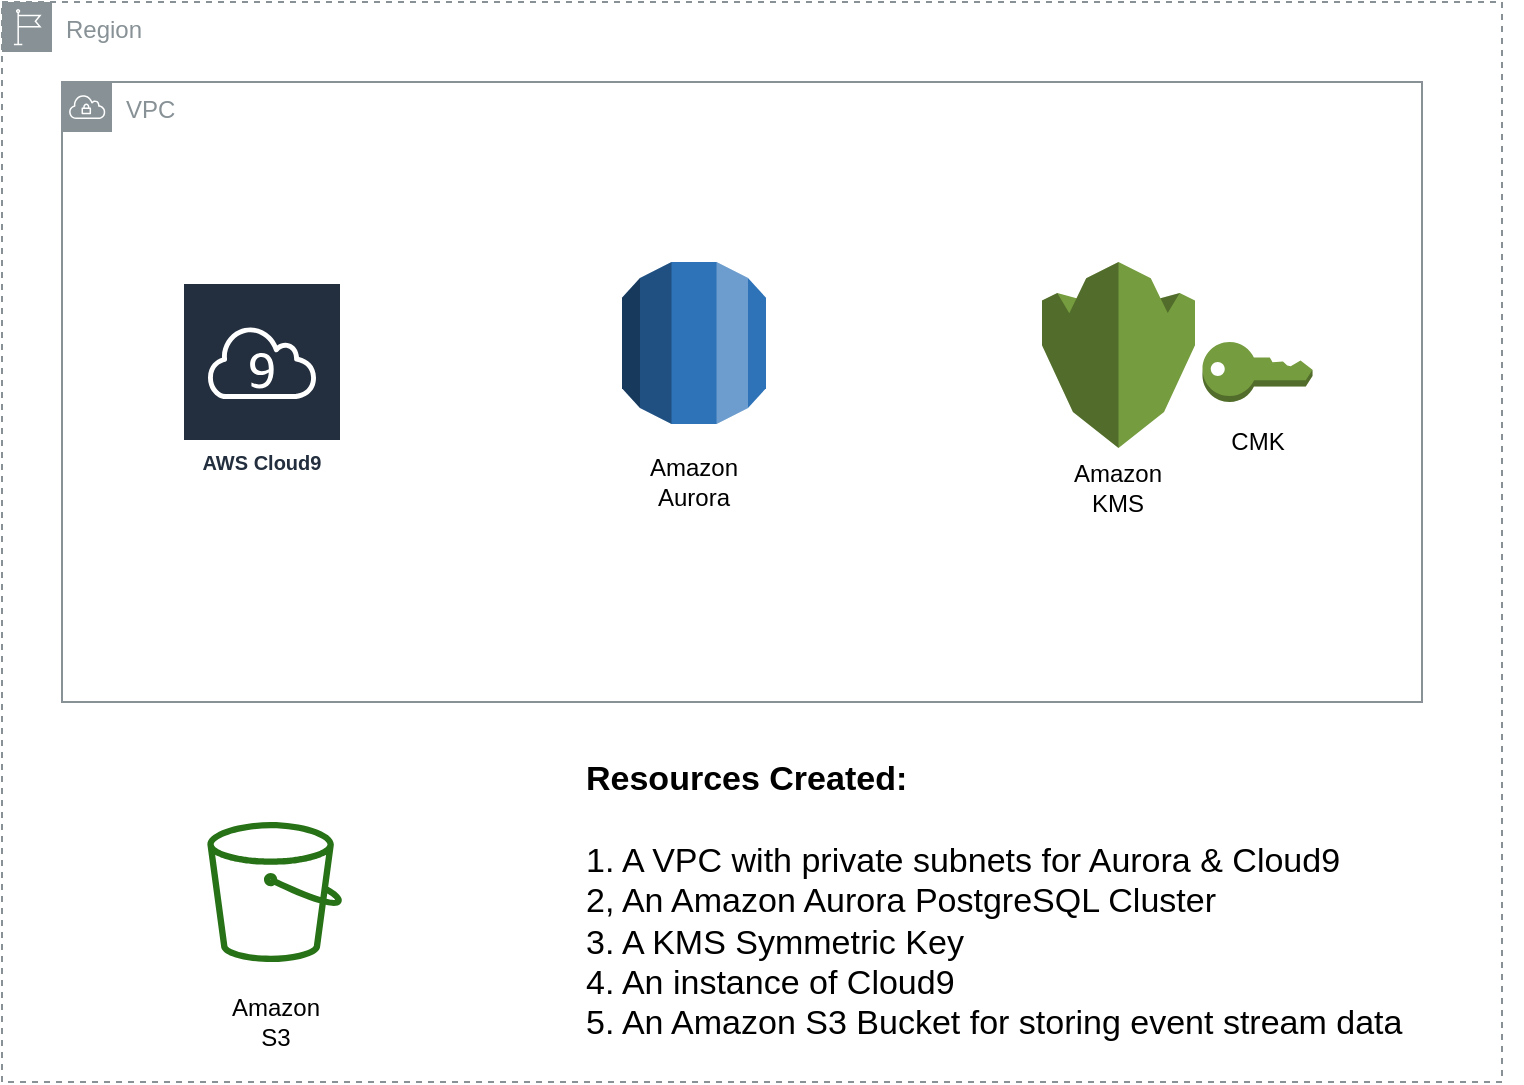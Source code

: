 <mxfile version="14.5.10" type="device" pages="5"><diagram id="cyEzzQMvqr08C4f63DjD" name="main-cloudfront"><mxGraphModel dx="2066" dy="826" grid="1" gridSize="10" guides="1" tooltips="1" connect="1" arrows="1" fold="1" page="1" pageScale="1" pageWidth="850" pageHeight="1100" math="0" shadow="0"><root><mxCell id="0"/><mxCell id="1" parent="0"/><mxCell id="pB8UB9YGluaWpawypRFc-11" value="VPC" style="outlineConnect=0;gradientColor=none;html=1;whiteSpace=wrap;fontSize=12;fontStyle=0;shape=mxgraph.aws4.group;grIcon=mxgraph.aws4.group_vpc;strokeColor=#879196;fillColor=none;verticalAlign=top;align=left;spacingLeft=30;fontColor=#879196;dashed=0;" parent="1" vertex="1"><mxGeometry x="60" y="140" width="680" height="310" as="geometry"/></mxCell><mxCell id="pB8UB9YGluaWpawypRFc-12" value="AWS Cloud9" style="outlineConnect=0;fontColor=#232F3E;gradientColor=none;strokeColor=#ffffff;fillColor=#232F3E;dashed=0;verticalLabelPosition=middle;verticalAlign=bottom;align=center;html=1;whiteSpace=wrap;fontSize=10;fontStyle=1;spacing=3;shape=mxgraph.aws4.productIcon;prIcon=mxgraph.aws4.cloud9;" parent="1" vertex="1"><mxGeometry x="120" y="240" width="80" height="100" as="geometry"/></mxCell><mxCell id="pB8UB9YGluaWpawypRFc-13" value="" style="group" parent="1" vertex="1" connectable="0"><mxGeometry x="340" y="230" width="72" height="130" as="geometry"/></mxCell><mxCell id="pB8UB9YGluaWpawypRFc-1" value="" style="outlineConnect=0;dashed=0;verticalLabelPosition=bottom;verticalAlign=top;align=center;html=1;shape=mxgraph.aws3.rds;fillColor=#2E73B8;gradientColor=none;" parent="pB8UB9YGluaWpawypRFc-13" vertex="1"><mxGeometry width="72" height="81" as="geometry"/></mxCell><mxCell id="pB8UB9YGluaWpawypRFc-2" value="Amazon Aurora" style="text;html=1;strokeColor=none;fillColor=none;align=center;verticalAlign=middle;whiteSpace=wrap;rounded=0;" parent="pB8UB9YGluaWpawypRFc-13" vertex="1"><mxGeometry x="1" y="90" width="70" height="40" as="geometry"/></mxCell><mxCell id="pB8UB9YGluaWpawypRFc-16" value="" style="group" parent="1" vertex="1" connectable="0"><mxGeometry x="132.69" y="510" width="67.31" height="120" as="geometry"/></mxCell><mxCell id="pB8UB9YGluaWpawypRFc-14" value="" style="outlineConnect=0;fontColor=#232F3E;gradientColor=none;fillColor=#277116;strokeColor=none;dashed=0;verticalLabelPosition=bottom;verticalAlign=top;align=center;html=1;fontSize=12;fontStyle=0;aspect=fixed;pointerEvents=1;shape=mxgraph.aws4.bucket;" parent="pB8UB9YGluaWpawypRFc-16" vertex="1"><mxGeometry width="67.31" height="70" as="geometry"/></mxCell><mxCell id="pB8UB9YGluaWpawypRFc-15" value="Amazon S3" style="text;html=1;strokeColor=none;fillColor=none;align=center;verticalAlign=middle;whiteSpace=wrap;rounded=0;" parent="pB8UB9YGluaWpawypRFc-16" vertex="1"><mxGeometry x="5" y="80" width="57.84" height="40" as="geometry"/></mxCell><mxCell id="pB8UB9YGluaWpawypRFc-17" value="" style="group" parent="1" vertex="1" connectable="0"><mxGeometry x="550" y="230" width="210" height="133" as="geometry"/></mxCell><mxCell id="pB8UB9YGluaWpawypRFc-8" value="" style="group" parent="pB8UB9YGluaWpawypRFc-17" vertex="1" connectable="0"><mxGeometry width="76.5" height="133" as="geometry"/></mxCell><mxCell id="pB8UB9YGluaWpawypRFc-3" value="" style="outlineConnect=0;dashed=0;verticalLabelPosition=bottom;verticalAlign=top;align=center;html=1;shape=mxgraph.aws3.kms;fillColor=#759C3E;gradientColor=none;" parent="pB8UB9YGluaWpawypRFc-8" vertex="1"><mxGeometry width="76.5" height="93" as="geometry"/></mxCell><mxCell id="pB8UB9YGluaWpawypRFc-6" value="Amazon KMS" style="text;html=1;strokeColor=none;fillColor=none;align=center;verticalAlign=middle;whiteSpace=wrap;rounded=0;" parent="pB8UB9YGluaWpawypRFc-8" vertex="1"><mxGeometry x="3" y="93" width="70" height="40" as="geometry"/></mxCell><mxCell id="pB8UB9YGluaWpawypRFc-10" value="" style="group" parent="pB8UB9YGluaWpawypRFc-17" vertex="1" connectable="0"><mxGeometry x="140" y="40" width="70" height="70" as="geometry"/></mxCell><mxCell id="pB8UB9YGluaWpawypRFc-4" value="" style="outlineConnect=0;dashed=0;verticalLabelPosition=bottom;verticalAlign=top;align=center;html=1;shape=mxgraph.aws3.add_on;fillColor=#759C3E;gradientColor=none;" parent="pB8UB9YGluaWpawypRFc-10" vertex="1"><mxGeometry x="-59.75" width="55" height="30" as="geometry"/></mxCell><mxCell id="pB8UB9YGluaWpawypRFc-5" value="CMK" style="text;html=1;strokeColor=none;fillColor=none;align=center;verticalAlign=middle;whiteSpace=wrap;rounded=0;" parent="pB8UB9YGluaWpawypRFc-17" vertex="1"><mxGeometry x="72.75" y="70" width="70" height="40" as="geometry"/></mxCell><mxCell id="CYad56-b0cJoOaaVMzQt-1" value="Region" style="outlineConnect=0;gradientColor=none;html=1;whiteSpace=wrap;fontSize=12;fontStyle=0;shape=mxgraph.aws4.group;grIcon=mxgraph.aws4.group_region;strokeColor=#879196;fillColor=none;verticalAlign=top;align=left;spacingLeft=30;fontColor=#879196;dashed=1;" parent="1" vertex="1"><mxGeometry x="30" y="100" width="750" height="540" as="geometry"/></mxCell><mxCell id="XjeH_BSiLL9Mwt-d1BVH-1" value="&lt;b&gt;Resources Created:&lt;/b&gt;&lt;br style=&quot;font-size: 17px&quot;&gt;&lt;br style=&quot;font-size: 17px&quot;&gt;1. A VPC with private subnets for Aurora &amp;amp; Cloud9&lt;br&gt;2, An Amazon Aurora PostgreSQL Cluster&lt;br style=&quot;font-size: 17px&quot;&gt;3. A KMS Symmetric Key&lt;br style=&quot;font-size: 17px&quot;&gt;4. An instance of Cloud9&lt;br style=&quot;font-size: 17px&quot;&gt;5. An Amazon S3 Bucket for storing event stream data" style="text;html=1;strokeColor=none;fillColor=none;align=left;verticalAlign=middle;whiteSpace=wrap;rounded=0;fontSize=17;" vertex="1" parent="1"><mxGeometry x="320" y="540" width="470" height="20" as="geometry"/></mxCell></root></mxGraphModel></diagram><diagram id="EbHu4vDT_RCIKukDeISq" name="Kinesis"><mxGraphModel dx="2066" dy="826" grid="1" gridSize="10" guides="1" tooltips="1" connect="1" arrows="1" fold="1" page="1" pageScale="1" pageWidth="850" pageHeight="1100" math="0" shadow="0"><root><mxCell id="qPky44YUUh4QWyQ5mrO4-0"/><mxCell id="qPky44YUUh4QWyQ5mrO4-1" parent="qPky44YUUh4QWyQ5mrO4-0"/><mxCell id="mgFT4RjAAkbl52JvifTs-15" value="Region" style="outlineConnect=0;gradientColor=none;html=1;whiteSpace=wrap;fontSize=12;fontStyle=0;shape=mxgraph.aws4.group;grIcon=mxgraph.aws4.group_region;strokeColor=#879196;fillColor=none;verticalAlign=top;align=left;spacingLeft=30;fontColor=#879196;dashed=1;" vertex="1" parent="qPky44YUUh4QWyQ5mrO4-1"><mxGeometry x="30" y="90" width="750" height="580" as="geometry"/></mxCell><mxCell id="mgFT4RjAAkbl52JvifTs-0" value="VPC" style="outlineConnect=0;gradientColor=none;html=1;whiteSpace=wrap;fontSize=12;fontStyle=0;shape=mxgraph.aws4.group;grIcon=mxgraph.aws4.group_vpc;strokeColor=#879196;fillColor=none;verticalAlign=top;align=left;spacingLeft=30;fontColor=#879196;dashed=0;" vertex="1" parent="qPky44YUUh4QWyQ5mrO4-1"><mxGeometry x="60" y="140" width="680" height="390" as="geometry"/></mxCell><mxCell id="mgFT4RjAAkbl52JvifTs-1" value="AWS Cloud9" style="outlineConnect=0;fontColor=#232F3E;gradientColor=none;strokeColor=#ffffff;fillColor=#232F3E;dashed=0;verticalLabelPosition=middle;verticalAlign=bottom;align=center;html=1;whiteSpace=wrap;fontSize=10;fontStyle=1;spacing=3;shape=mxgraph.aws4.productIcon;prIcon=mxgraph.aws4.cloud9;" vertex="1" parent="qPky44YUUh4QWyQ5mrO4-1"><mxGeometry x="120" y="180" width="80" height="100" as="geometry"/></mxCell><mxCell id="mgFT4RjAAkbl52JvifTs-2" value="" style="group" vertex="1" connectable="0" parent="qPky44YUUh4QWyQ5mrO4-1"><mxGeometry x="340" y="190" width="72" height="130" as="geometry"/></mxCell><mxCell id="mgFT4RjAAkbl52JvifTs-3" value="" style="outlineConnect=0;dashed=0;verticalLabelPosition=bottom;verticalAlign=top;align=center;html=1;shape=mxgraph.aws3.rds;fillColor=#2E73B8;gradientColor=none;" vertex="1" parent="mgFT4RjAAkbl52JvifTs-2"><mxGeometry width="72" height="81" as="geometry"/></mxCell><mxCell id="mgFT4RjAAkbl52JvifTs-4" value="Amazon Aurora" style="text;html=1;strokeColor=none;fillColor=none;align=center;verticalAlign=middle;whiteSpace=wrap;rounded=0;" vertex="1" parent="mgFT4RjAAkbl52JvifTs-2"><mxGeometry x="1" y="90" width="70" height="40" as="geometry"/></mxCell><mxCell id="mgFT4RjAAkbl52JvifTs-8" value="" style="group" vertex="1" connectable="0" parent="qPky44YUUh4QWyQ5mrO4-1"><mxGeometry x="550" y="190" width="210" height="133" as="geometry"/></mxCell><mxCell id="mgFT4RjAAkbl52JvifTs-9" value="" style="group" vertex="1" connectable="0" parent="mgFT4RjAAkbl52JvifTs-8"><mxGeometry width="76.5" height="133" as="geometry"/></mxCell><mxCell id="mgFT4RjAAkbl52JvifTs-10" value="" style="outlineConnect=0;dashed=0;verticalLabelPosition=bottom;verticalAlign=top;align=center;html=1;shape=mxgraph.aws3.kms;fillColor=#759C3E;gradientColor=none;" vertex="1" parent="mgFT4RjAAkbl52JvifTs-9"><mxGeometry width="76.5" height="93" as="geometry"/></mxCell><mxCell id="mgFT4RjAAkbl52JvifTs-11" value="Amazon KMS" style="text;html=1;strokeColor=none;fillColor=none;align=center;verticalAlign=middle;whiteSpace=wrap;rounded=0;" vertex="1" parent="mgFT4RjAAkbl52JvifTs-9"><mxGeometry x="3" y="93" width="70" height="40" as="geometry"/></mxCell><mxCell id="mgFT4RjAAkbl52JvifTs-12" value="" style="group" vertex="1" connectable="0" parent="mgFT4RjAAkbl52JvifTs-8"><mxGeometry x="140" y="40" width="70" height="70" as="geometry"/></mxCell><mxCell id="mgFT4RjAAkbl52JvifTs-13" value="" style="outlineConnect=0;dashed=0;verticalLabelPosition=bottom;verticalAlign=top;align=center;html=1;shape=mxgraph.aws3.add_on;fillColor=#759C3E;gradientColor=none;" vertex="1" parent="mgFT4RjAAkbl52JvifTs-12"><mxGeometry x="-59.75" width="55" height="30" as="geometry"/></mxCell><mxCell id="mgFT4RjAAkbl52JvifTs-14" value="CMK" style="text;html=1;strokeColor=none;fillColor=none;align=center;verticalAlign=middle;whiteSpace=wrap;rounded=0;" vertex="1" parent="mgFT4RjAAkbl52JvifTs-8"><mxGeometry x="72.75" y="70" width="70" height="40" as="geometry"/></mxCell><mxCell id="mgFT4RjAAkbl52JvifTs-16" value="&lt;b&gt;Database Activity Streams enabled:&lt;/b&gt;&lt;br style=&quot;font-size: 17px&quot;&gt;&lt;br style=&quot;font-size: 17px&quot;&gt;1. Database Activity Stream enabled on Aurora RDS&lt;br&gt;2. Aurora creates a Kinesis Stream&lt;br&gt;3. No consumer for the events" style="text;html=1;strokeColor=none;fillColor=none;align=left;verticalAlign=middle;whiteSpace=wrap;rounded=0;fontSize=17;" vertex="1" parent="qPky44YUUh4QWyQ5mrO4-1"><mxGeometry x="310" y="590" width="470" height="20" as="geometry"/></mxCell><mxCell id="mgFT4RjAAkbl52JvifTs-17" value="" style="group" vertex="1" connectable="0" parent="qPky44YUUh4QWyQ5mrO4-1"><mxGeometry x="120" y="560" width="67.31" height="110" as="geometry"/></mxCell><mxCell id="mgFT4RjAAkbl52JvifTs-6" value="" style="outlineConnect=0;fontColor=#232F3E;gradientColor=none;fillColor=#277116;strokeColor=none;dashed=0;verticalLabelPosition=bottom;verticalAlign=top;align=center;html=1;fontSize=12;fontStyle=0;aspect=fixed;pointerEvents=1;shape=mxgraph.aws4.bucket;" vertex="1" parent="mgFT4RjAAkbl52JvifTs-17"><mxGeometry width="67.31" height="70" as="geometry"/></mxCell><mxCell id="mgFT4RjAAkbl52JvifTs-7" value="Amazon S3" style="text;html=1;strokeColor=none;fillColor=none;align=center;verticalAlign=middle;whiteSpace=wrap;rounded=0;" vertex="1" parent="mgFT4RjAAkbl52JvifTs-17"><mxGeometry x="4.74" y="70" width="57.84" height="40" as="geometry"/></mxCell><mxCell id="mgFT4RjAAkbl52JvifTs-18" value="" style="outlineConnect=0;dashed=0;verticalLabelPosition=bottom;verticalAlign=top;align=center;html=1;shape=mxgraph.aws3.kinesis;fillColor=#F58534;gradientColor=none;fontSize=17;" vertex="1" parent="qPky44YUUh4QWyQ5mrO4-1"><mxGeometry x="350" y="390" width="67.5" height="81" as="geometry"/></mxCell><mxCell id="mgFT4RjAAkbl52JvifTs-19" value="" style="endArrow=classic;html=1;fontSize=17;exitX=0.6;exitY=0.975;exitDx=0;exitDy=0;exitPerimeter=0;entryX=0.5;entryY=0;entryDx=0;entryDy=0;entryPerimeter=0;" edge="1" parent="qPky44YUUh4QWyQ5mrO4-1"><mxGeometry width="50" height="50" relative="1" as="geometry"><mxPoint x="380" y="319" as="sourcePoint"/><mxPoint x="380.75" y="390" as="targetPoint"/></mxGeometry></mxCell><mxCell id="mgFT4RjAAkbl52JvifTs-20" value="" style="endArrow=classic;html=1;fontSize=17;dashed=1;exitX=0.25;exitY=1;exitDx=0;exitDy=0;" edge="1" parent="qPky44YUUh4QWyQ5mrO4-1" source="mgFT4RjAAkbl52JvifTs-14"><mxGeometry width="50" height="50" relative="1" as="geometry"><mxPoint x="550" y="316" as="sourcePoint"/><mxPoint x="427" y="403" as="targetPoint"/><Array as="points"><mxPoint x="640" y="403"/></Array></mxGeometry></mxCell><mxCell id="mgFT4RjAAkbl52JvifTs-23" value="Amazon Kinesis" style="text;html=1;strokeColor=none;fillColor=none;align=center;verticalAlign=middle;whiteSpace=wrap;rounded=0;fontSize=14;" vertex="1" parent="qPky44YUUh4QWyQ5mrO4-1"><mxGeometry x="360" y="485" width="40" height="20" as="geometry"/></mxCell><mxCell id="ttqRMKUUNijFXOiYqW0q-1" value="" style="endArrow=classic;html=1;fontSize=14;" edge="1" parent="qPky44YUUh4QWyQ5mrO4-1" source="mgFT4RjAAkbl52JvifTs-1" target="mgFT4RjAAkbl52JvifTs-3"><mxGeometry width="50" height="50" relative="1" as="geometry"><mxPoint x="390" y="450" as="sourcePoint"/><mxPoint x="440" y="400" as="targetPoint"/></mxGeometry></mxCell></root></mxGraphModel></diagram><diagram id="bUPp_fINxXu8CZHf2F7V" name="Firehose"><mxGraphModel dx="2066" dy="826" grid="1" gridSize="10" guides="1" tooltips="1" connect="1" arrows="1" fold="1" page="1" pageScale="1" pageWidth="850" pageHeight="1100" math="0" shadow="0"><root><mxCell id="zfM5FJuPUZjq20hPEOHa-0"/><mxCell id="zfM5FJuPUZjq20hPEOHa-1" parent="zfM5FJuPUZjq20hPEOHa-0"/><mxCell id="zfM5FJuPUZjq20hPEOHa-2" value="Region" style="outlineConnect=0;gradientColor=none;html=1;whiteSpace=wrap;fontSize=12;fontStyle=0;shape=mxgraph.aws4.group;grIcon=mxgraph.aws4.group_region;strokeColor=#879196;fillColor=none;verticalAlign=top;align=left;spacingLeft=30;fontColor=#879196;dashed=1;" vertex="1" parent="zfM5FJuPUZjq20hPEOHa-1"><mxGeometry x="30" y="90" width="750" height="710" as="geometry"/></mxCell><mxCell id="zfM5FJuPUZjq20hPEOHa-3" value="VPC" style="outlineConnect=0;gradientColor=none;html=1;whiteSpace=wrap;fontSize=12;fontStyle=0;shape=mxgraph.aws4.group;grIcon=mxgraph.aws4.group_vpc;strokeColor=#879196;fillColor=none;verticalAlign=top;align=left;spacingLeft=30;fontColor=#879196;dashed=0;" vertex="1" parent="zfM5FJuPUZjq20hPEOHa-1"><mxGeometry x="60" y="140" width="680" height="520" as="geometry"/></mxCell><mxCell id="zfM5FJuPUZjq20hPEOHa-4" value="AWS Cloud9" style="outlineConnect=0;fontColor=#232F3E;gradientColor=none;strokeColor=#ffffff;fillColor=#232F3E;dashed=0;verticalLabelPosition=middle;verticalAlign=bottom;align=center;html=1;whiteSpace=wrap;fontSize=10;fontStyle=1;spacing=3;shape=mxgraph.aws4.productIcon;prIcon=mxgraph.aws4.cloud9;" vertex="1" parent="zfM5FJuPUZjq20hPEOHa-1"><mxGeometry x="120" y="190" width="80" height="100" as="geometry"/></mxCell><mxCell id="zfM5FJuPUZjq20hPEOHa-5" value="" style="group" vertex="1" connectable="0" parent="zfM5FJuPUZjq20hPEOHa-1"><mxGeometry x="340" y="180" width="72" height="130" as="geometry"/></mxCell><mxCell id="zfM5FJuPUZjq20hPEOHa-6" value="" style="outlineConnect=0;dashed=0;verticalLabelPosition=bottom;verticalAlign=top;align=center;html=1;shape=mxgraph.aws3.rds;fillColor=#2E73B8;gradientColor=none;" vertex="1" parent="zfM5FJuPUZjq20hPEOHa-5"><mxGeometry width="72" height="81" as="geometry"/></mxCell><mxCell id="zfM5FJuPUZjq20hPEOHa-7" value="Amazon Aurora" style="text;html=1;strokeColor=none;fillColor=none;align=center;verticalAlign=middle;whiteSpace=wrap;rounded=0;" vertex="1" parent="zfM5FJuPUZjq20hPEOHa-5"><mxGeometry x="1" y="90" width="70" height="40" as="geometry"/></mxCell><mxCell id="zfM5FJuPUZjq20hPEOHa-8" value="" style="group" vertex="1" connectable="0" parent="zfM5FJuPUZjq20hPEOHa-1"><mxGeometry x="550" y="180" width="210" height="133" as="geometry"/></mxCell><mxCell id="zfM5FJuPUZjq20hPEOHa-9" value="" style="group" vertex="1" connectable="0" parent="zfM5FJuPUZjq20hPEOHa-8"><mxGeometry width="76.5" height="133" as="geometry"/></mxCell><mxCell id="zfM5FJuPUZjq20hPEOHa-10" value="" style="outlineConnect=0;dashed=0;verticalLabelPosition=bottom;verticalAlign=top;align=center;html=1;shape=mxgraph.aws3.kms;fillColor=#759C3E;gradientColor=none;" vertex="1" parent="zfM5FJuPUZjq20hPEOHa-9"><mxGeometry width="76.5" height="93" as="geometry"/></mxCell><mxCell id="zfM5FJuPUZjq20hPEOHa-11" value="Amazon KMS" style="text;html=1;strokeColor=none;fillColor=none;align=center;verticalAlign=middle;whiteSpace=wrap;rounded=0;" vertex="1" parent="zfM5FJuPUZjq20hPEOHa-9"><mxGeometry x="3" y="93" width="70" height="40" as="geometry"/></mxCell><mxCell id="zfM5FJuPUZjq20hPEOHa-12" value="" style="group" vertex="1" connectable="0" parent="zfM5FJuPUZjq20hPEOHa-8"><mxGeometry x="140" y="40" width="70" height="70" as="geometry"/></mxCell><mxCell id="zfM5FJuPUZjq20hPEOHa-13" value="" style="outlineConnect=0;dashed=0;verticalLabelPosition=bottom;verticalAlign=top;align=center;html=1;shape=mxgraph.aws3.add_on;fillColor=#759C3E;gradientColor=none;" vertex="1" parent="zfM5FJuPUZjq20hPEOHa-12"><mxGeometry x="-59.75" width="55" height="30" as="geometry"/></mxCell><mxCell id="zfM5FJuPUZjq20hPEOHa-14" value="CMK" style="text;html=1;strokeColor=none;fillColor=none;align=center;verticalAlign=middle;whiteSpace=wrap;rounded=0;" vertex="1" parent="zfM5FJuPUZjq20hPEOHa-8"><mxGeometry x="72.75" y="70" width="70" height="40" as="geometry"/></mxCell><mxCell id="zfM5FJuPUZjq20hPEOHa-16" value="" style="group" vertex="1" connectable="0" parent="zfM5FJuPUZjq20hPEOHa-1"><mxGeometry x="132.69" y="680" width="67.31" height="110" as="geometry"/></mxCell><mxCell id="zfM5FJuPUZjq20hPEOHa-17" value="" style="outlineConnect=0;fontColor=#232F3E;gradientColor=none;fillColor=#277116;strokeColor=none;dashed=0;verticalLabelPosition=bottom;verticalAlign=top;align=center;html=1;fontSize=12;fontStyle=0;aspect=fixed;pointerEvents=1;shape=mxgraph.aws4.bucket;" vertex="1" parent="zfM5FJuPUZjq20hPEOHa-16"><mxGeometry width="67.31" height="70" as="geometry"/></mxCell><mxCell id="zfM5FJuPUZjq20hPEOHa-18" value="Amazon S3" style="text;html=1;strokeColor=none;fillColor=none;align=center;verticalAlign=middle;whiteSpace=wrap;rounded=0;" vertex="1" parent="zfM5FJuPUZjq20hPEOHa-16"><mxGeometry x="4.74" y="70" width="57.84" height="40" as="geometry"/></mxCell><mxCell id="zfM5FJuPUZjq20hPEOHa-20" value="" style="endArrow=classic;html=1;fontSize=17;exitX=0.6;exitY=0.975;exitDx=0;exitDy=0;exitPerimeter=0;entryX=0.5;entryY=0;entryDx=0;entryDy=0;entryPerimeter=0;" edge="1" parent="zfM5FJuPUZjq20hPEOHa-1" target="zfM5FJuPUZjq20hPEOHa-19"><mxGeometry width="50" height="50" relative="1" as="geometry"><mxPoint x="380" y="309" as="sourcePoint"/><mxPoint x="384" y="360" as="targetPoint"/></mxGeometry></mxCell><mxCell id="zfM5FJuPUZjq20hPEOHa-21" value="" style="endArrow=classic;html=1;fontSize=17;dashed=1;exitX=0.25;exitY=1;exitDx=0;exitDy=0;" edge="1" parent="zfM5FJuPUZjq20hPEOHa-1" source="zfM5FJuPUZjq20hPEOHa-14"><mxGeometry width="50" height="50" relative="1" as="geometry"><mxPoint x="550" y="306" as="sourcePoint"/><mxPoint x="427" y="393" as="targetPoint"/><Array as="points"><mxPoint x="640" y="393"/></Array></mxGeometry></mxCell><mxCell id="zfM5FJuPUZjq20hPEOHa-23" value="" style="endArrow=classic;html=1;fontSize=14;exitX=0.5;exitY=1;exitDx=0;exitDy=0;" edge="1" parent="zfM5FJuPUZjq20hPEOHa-1" source="hoNJaCIwOeBwC5lWg3aa-2"><mxGeometry width="50" height="50" relative="1" as="geometry"><mxPoint x="394" y="650" as="sourcePoint"/><mxPoint x="204" y="728" as="targetPoint"/><Array as="points"><mxPoint x="383" y="728"/></Array></mxGeometry></mxCell><mxCell id="hoNJaCIwOeBwC5lWg3aa-1" value="" style="outlineConnect=0;dashed=0;verticalLabelPosition=bottom;verticalAlign=top;align=center;html=1;shape=mxgraph.aws3.kinesis_firehose;fillColor=#F58534;gradientColor=none;fontSize=14;" vertex="1" parent="zfM5FJuPUZjq20hPEOHa-1"><mxGeometry x="350.75" y="550" width="60" height="64.5" as="geometry"/></mxCell><mxCell id="hoNJaCIwOeBwC5lWg3aa-2" value="Kinesis Firehose" style="text;html=1;strokeColor=none;fillColor=none;align=center;verticalAlign=middle;whiteSpace=wrap;rounded=0;fontSize=14;" vertex="1" parent="zfM5FJuPUZjq20hPEOHa-1"><mxGeometry x="363" y="621" width="40" height="20" as="geometry"/></mxCell><mxCell id="hoNJaCIwOeBwC5lWg3aa-4" value="" style="group" vertex="1" connectable="0" parent="zfM5FJuPUZjq20hPEOHa-1"><mxGeometry x="346" y="370" width="67.5" height="108" as="geometry"/></mxCell><mxCell id="zfM5FJuPUZjq20hPEOHa-19" value="" style="outlineConnect=0;dashed=0;verticalLabelPosition=bottom;verticalAlign=top;align=center;html=1;shape=mxgraph.aws3.kinesis;fillColor=#F58534;gradientColor=none;fontSize=17;" vertex="1" parent="hoNJaCIwOeBwC5lWg3aa-4"><mxGeometry width="67.5" height="81" as="geometry"/></mxCell><mxCell id="zfM5FJuPUZjq20hPEOHa-22" value="Amazon Kinesis" style="text;html=1;strokeColor=none;fillColor=none;align=center;verticalAlign=middle;whiteSpace=wrap;rounded=0;fontSize=14;" vertex="1" parent="hoNJaCIwOeBwC5lWg3aa-4"><mxGeometry x="11" y="88" width="40" height="20" as="geometry"/></mxCell><mxCell id="hoNJaCIwOeBwC5lWg3aa-6" value="" style="endArrow=classic;html=1;fontSize=17;exitX=0.6;exitY=0.975;exitDx=0;exitDy=0;exitPerimeter=0;entryX=0.5;entryY=0;entryDx=0;entryDy=0;entryPerimeter=0;" edge="1" parent="zfM5FJuPUZjq20hPEOHa-1"><mxGeometry width="50" height="50" relative="1" as="geometry"><mxPoint x="379.5" y="489" as="sourcePoint"/><mxPoint x="379.25" y="550" as="targetPoint"/></mxGeometry></mxCell><mxCell id="W_rDCq9WEHFEaAX3Z4E6-0" value="&lt;b&gt;Resources created:&lt;/b&gt;&lt;br style=&quot;font-size: 17px&quot;&gt;&lt;br&gt;1. Kinesis Firehose consumes events&lt;br&gt;2. Writes encrypted events to S3 bucket" style="text;html=1;strokeColor=none;fillColor=none;align=left;verticalAlign=middle;whiteSpace=wrap;rounded=0;fontSize=17;" vertex="1" parent="zfM5FJuPUZjq20hPEOHa-1"><mxGeometry x="425" y="720" width="315" height="20" as="geometry"/></mxCell></root></mxGraphModel></diagram><diagram id="uyCfZahUileyzqunmgpd" name="Transform"><mxGraphModel dx="2066" dy="826" grid="1" gridSize="10" guides="1" tooltips="1" connect="1" arrows="1" fold="1" page="1" pageScale="1" pageWidth="850" pageHeight="1100" math="0" shadow="0"><root><mxCell id="GcGY_wP75GgJONnR3-iS-0"/><mxCell id="GcGY_wP75GgJONnR3-iS-1" parent="GcGY_wP75GgJONnR3-iS-0"/><mxCell id="ae_SHkJKHWUmPcUWjTxc-0" value="Region" style="outlineConnect=0;gradientColor=none;html=1;whiteSpace=wrap;fontSize=12;fontStyle=0;shape=mxgraph.aws4.group;grIcon=mxgraph.aws4.group_region;strokeColor=#879196;fillColor=none;verticalAlign=top;align=left;spacingLeft=30;fontColor=#879196;dashed=1;" vertex="1" parent="GcGY_wP75GgJONnR3-iS-1"><mxGeometry x="30" y="50" width="750" height="710" as="geometry"/></mxCell><mxCell id="ae_SHkJKHWUmPcUWjTxc-1" value="VPC" style="outlineConnect=0;gradientColor=none;html=1;whiteSpace=wrap;fontSize=12;fontStyle=0;shape=mxgraph.aws4.group;grIcon=mxgraph.aws4.group_vpc;strokeColor=#879196;fillColor=none;verticalAlign=top;align=left;spacingLeft=30;fontColor=#879196;dashed=0;" vertex="1" parent="GcGY_wP75GgJONnR3-iS-1"><mxGeometry x="60" y="100" width="680" height="520" as="geometry"/></mxCell><mxCell id="ae_SHkJKHWUmPcUWjTxc-2" value="AWS Cloud9" style="outlineConnect=0;fontColor=#232F3E;gradientColor=none;strokeColor=#ffffff;fillColor=#232F3E;dashed=0;verticalLabelPosition=middle;verticalAlign=bottom;align=center;html=1;whiteSpace=wrap;fontSize=10;fontStyle=1;spacing=3;shape=mxgraph.aws4.productIcon;prIcon=mxgraph.aws4.cloud9;" vertex="1" parent="GcGY_wP75GgJONnR3-iS-1"><mxGeometry x="120" y="150" width="80" height="100" as="geometry"/></mxCell><mxCell id="ae_SHkJKHWUmPcUWjTxc-3" value="" style="group" vertex="1" connectable="0" parent="GcGY_wP75GgJONnR3-iS-1"><mxGeometry x="340" y="140" width="72" height="130" as="geometry"/></mxCell><mxCell id="ae_SHkJKHWUmPcUWjTxc-4" value="" style="outlineConnect=0;dashed=0;verticalLabelPosition=bottom;verticalAlign=top;align=center;html=1;shape=mxgraph.aws3.rds;fillColor=#2E73B8;gradientColor=none;" vertex="1" parent="ae_SHkJKHWUmPcUWjTxc-3"><mxGeometry width="72" height="81" as="geometry"/></mxCell><mxCell id="ae_SHkJKHWUmPcUWjTxc-5" value="Amazon Aurora" style="text;html=1;strokeColor=none;fillColor=none;align=center;verticalAlign=middle;whiteSpace=wrap;rounded=0;" vertex="1" parent="ae_SHkJKHWUmPcUWjTxc-3"><mxGeometry x="1" y="90" width="70" height="40" as="geometry"/></mxCell><mxCell id="ae_SHkJKHWUmPcUWjTxc-6" value="" style="group" vertex="1" connectable="0" parent="GcGY_wP75GgJONnR3-iS-1"><mxGeometry x="550" y="140" width="210" height="133" as="geometry"/></mxCell><mxCell id="ae_SHkJKHWUmPcUWjTxc-7" value="" style="group" vertex="1" connectable="0" parent="ae_SHkJKHWUmPcUWjTxc-6"><mxGeometry width="76.5" height="133" as="geometry"/></mxCell><mxCell id="ae_SHkJKHWUmPcUWjTxc-8" value="" style="outlineConnect=0;dashed=0;verticalLabelPosition=bottom;verticalAlign=top;align=center;html=1;shape=mxgraph.aws3.kms;fillColor=#759C3E;gradientColor=none;" vertex="1" parent="ae_SHkJKHWUmPcUWjTxc-7"><mxGeometry width="76.5" height="93" as="geometry"/></mxCell><mxCell id="ae_SHkJKHWUmPcUWjTxc-9" value="Amazon KMS" style="text;html=1;strokeColor=none;fillColor=none;align=center;verticalAlign=middle;whiteSpace=wrap;rounded=0;" vertex="1" parent="ae_SHkJKHWUmPcUWjTxc-7"><mxGeometry x="3" y="93" width="70" height="40" as="geometry"/></mxCell><mxCell id="ae_SHkJKHWUmPcUWjTxc-10" value="" style="group" vertex="1" connectable="0" parent="ae_SHkJKHWUmPcUWjTxc-6"><mxGeometry x="140" y="40" width="70" height="70" as="geometry"/></mxCell><mxCell id="ae_SHkJKHWUmPcUWjTxc-11" value="" style="outlineConnect=0;dashed=0;verticalLabelPosition=bottom;verticalAlign=top;align=center;html=1;shape=mxgraph.aws3.add_on;fillColor=#759C3E;gradientColor=none;" vertex="1" parent="ae_SHkJKHWUmPcUWjTxc-10"><mxGeometry x="-59.75" width="55" height="30" as="geometry"/></mxCell><mxCell id="ae_SHkJKHWUmPcUWjTxc-12" value="CMK" style="text;html=1;strokeColor=none;fillColor=none;align=center;verticalAlign=middle;whiteSpace=wrap;rounded=0;" vertex="1" parent="ae_SHkJKHWUmPcUWjTxc-6"><mxGeometry x="72.75" y="70" width="70" height="40" as="geometry"/></mxCell><mxCell id="ae_SHkJKHWUmPcUWjTxc-13" value="" style="group" vertex="1" connectable="0" parent="GcGY_wP75GgJONnR3-iS-1"><mxGeometry x="132.69" y="640" width="67.31" height="110" as="geometry"/></mxCell><mxCell id="ae_SHkJKHWUmPcUWjTxc-14" value="" style="outlineConnect=0;fontColor=#232F3E;gradientColor=none;fillColor=#277116;strokeColor=none;dashed=0;verticalLabelPosition=bottom;verticalAlign=top;align=center;html=1;fontSize=12;fontStyle=0;aspect=fixed;pointerEvents=1;shape=mxgraph.aws4.bucket;" vertex="1" parent="ae_SHkJKHWUmPcUWjTxc-13"><mxGeometry width="67.31" height="70" as="geometry"/></mxCell><mxCell id="ae_SHkJKHWUmPcUWjTxc-15" value="Amazon S3" style="text;html=1;strokeColor=none;fillColor=none;align=center;verticalAlign=middle;whiteSpace=wrap;rounded=0;" vertex="1" parent="ae_SHkJKHWUmPcUWjTxc-13"><mxGeometry x="4.74" y="70" width="57.84" height="40" as="geometry"/></mxCell><mxCell id="ae_SHkJKHWUmPcUWjTxc-16" value="" style="endArrow=classic;html=1;fontSize=17;exitX=0.6;exitY=0.975;exitDx=0;exitDy=0;exitPerimeter=0;entryX=0.5;entryY=0;entryDx=0;entryDy=0;entryPerimeter=0;" edge="1" parent="GcGY_wP75GgJONnR3-iS-1" target="ae_SHkJKHWUmPcUWjTxc-22"><mxGeometry width="50" height="50" relative="1" as="geometry"><mxPoint x="380" y="269" as="sourcePoint"/><mxPoint x="384" y="320" as="targetPoint"/></mxGeometry></mxCell><mxCell id="ae_SHkJKHWUmPcUWjTxc-17" value="" style="endArrow=classic;html=1;fontSize=17;dashed=1;exitX=0.25;exitY=1;exitDx=0;exitDy=0;" edge="1" parent="GcGY_wP75GgJONnR3-iS-1" source="ae_SHkJKHWUmPcUWjTxc-12"><mxGeometry width="50" height="50" relative="1" as="geometry"><mxPoint x="550" y="266" as="sourcePoint"/><mxPoint x="427" y="353" as="targetPoint"/><Array as="points"><mxPoint x="640" y="353"/></Array></mxGeometry></mxCell><mxCell id="ae_SHkJKHWUmPcUWjTxc-18" value="" style="endArrow=classic;html=1;fontSize=14;exitX=0.5;exitY=1;exitDx=0;exitDy=0;" edge="1" parent="GcGY_wP75GgJONnR3-iS-1" source="ae_SHkJKHWUmPcUWjTxc-20"><mxGeometry width="50" height="50" relative="1" as="geometry"><mxPoint x="394" y="610" as="sourcePoint"/><mxPoint x="204" y="688" as="targetPoint"/><Array as="points"><mxPoint x="383" y="688"/></Array></mxGeometry></mxCell><mxCell id="ae_SHkJKHWUmPcUWjTxc-19" value="" style="outlineConnect=0;dashed=0;verticalLabelPosition=bottom;verticalAlign=top;align=center;html=1;shape=mxgraph.aws3.kinesis_firehose;fillColor=#F58534;gradientColor=none;fontSize=14;" vertex="1" parent="GcGY_wP75GgJONnR3-iS-1"><mxGeometry x="350.75" y="510" width="60" height="64.5" as="geometry"/></mxCell><mxCell id="ae_SHkJKHWUmPcUWjTxc-20" value="Kinesis Firehose" style="text;html=1;strokeColor=none;fillColor=none;align=center;verticalAlign=middle;whiteSpace=wrap;rounded=0;fontSize=14;" vertex="1" parent="GcGY_wP75GgJONnR3-iS-1"><mxGeometry x="363" y="581" width="40" height="20" as="geometry"/></mxCell><mxCell id="ae_SHkJKHWUmPcUWjTxc-21" value="" style="group" vertex="1" connectable="0" parent="GcGY_wP75GgJONnR3-iS-1"><mxGeometry x="346" y="330" width="67.5" height="108" as="geometry"/></mxCell><mxCell id="ae_SHkJKHWUmPcUWjTxc-22" value="" style="outlineConnect=0;dashed=0;verticalLabelPosition=bottom;verticalAlign=top;align=center;html=1;shape=mxgraph.aws3.kinesis;fillColor=#F58534;gradientColor=none;fontSize=17;" vertex="1" parent="ae_SHkJKHWUmPcUWjTxc-21"><mxGeometry width="67.5" height="81" as="geometry"/></mxCell><mxCell id="ae_SHkJKHWUmPcUWjTxc-23" value="Amazon Kinesis" style="text;html=1;strokeColor=none;fillColor=none;align=center;verticalAlign=middle;whiteSpace=wrap;rounded=0;fontSize=14;" vertex="1" parent="ae_SHkJKHWUmPcUWjTxc-21"><mxGeometry x="11" y="88" width="40" height="20" as="geometry"/></mxCell><mxCell id="ae_SHkJKHWUmPcUWjTxc-24" value="" style="endArrow=classic;html=1;fontSize=17;exitX=0.6;exitY=0.975;exitDx=0;exitDy=0;exitPerimeter=0;entryX=0.5;entryY=0;entryDx=0;entryDy=0;entryPerimeter=0;" edge="1" parent="GcGY_wP75GgJONnR3-iS-1"><mxGeometry width="50" height="50" relative="1" as="geometry"><mxPoint x="379.5" y="449" as="sourcePoint"/><mxPoint x="379.25" y="510" as="targetPoint"/></mxGeometry></mxCell><mxCell id="ae_SHkJKHWUmPcUWjTxc-25" value="&lt;b&gt;Resources created:&lt;/b&gt;&lt;br style=&quot;font-size: 17px&quot;&gt;&lt;br&gt;1. All events processed by a Lambda&lt;br&gt;2. Lambda uses CMK to decrypt the data&lt;br&gt;3. S3 has event data in clear text" style="text;html=1;strokeColor=none;fillColor=none;align=left;verticalAlign=middle;whiteSpace=wrap;rounded=0;fontSize=17;" vertex="1" parent="GcGY_wP75GgJONnR3-iS-1"><mxGeometry x="425" y="684" width="315" height="20" as="geometry"/></mxCell><mxCell id="ae_SHkJKHWUmPcUWjTxc-26" value="" style="points=[[0,0,0],[0.25,0,0],[0.5,0,0],[0.75,0,0],[1,0,0],[0,1,0],[0.25,1,0],[0.5,1,0],[0.75,1,0],[1,1,0],[0,0.25,0],[0,0.5,0],[0,0.75,0],[1,0.25,0],[1,0.5,0],[1,0.75,0]];outlineConnect=0;fontColor=#232F3E;gradientColor=#F78E04;gradientDirection=north;fillColor=#D05C17;strokeColor=#ffffff;dashed=0;verticalLabelPosition=bottom;verticalAlign=top;align=center;html=1;fontSize=12;fontStyle=0;aspect=fixed;shape=mxgraph.aws4.resourceIcon;resIcon=mxgraph.aws4.lambda;" vertex="1" parent="GcGY_wP75GgJONnR3-iS-1"><mxGeometry x="610" y="507.75" width="66.75" height="66.75" as="geometry"/></mxCell><mxCell id="ae_SHkJKHWUmPcUWjTxc-27" value="" style="endArrow=classic;html=1;fontSize=14;entryX=0.5;entryY=0;entryDx=0;entryDy=0;entryPerimeter=0;dashed=1;" edge="1" parent="GcGY_wP75GgJONnR3-iS-1"><mxGeometry width="50" height="50" relative="1" as="geometry"><mxPoint x="640" y="350" as="sourcePoint"/><mxPoint x="640.375" y="507.75" as="targetPoint"/></mxGeometry></mxCell><mxCell id="ae_SHkJKHWUmPcUWjTxc-28" value="" style="endArrow=classic;html=1;fontSize=14;entryX=0;entryY=0.5;entryDx=0;entryDy=0;entryPerimeter=0;" edge="1" parent="GcGY_wP75GgJONnR3-iS-1" source="ae_SHkJKHWUmPcUWjTxc-19" target="ae_SHkJKHWUmPcUWjTxc-26"><mxGeometry width="50" height="50" relative="1" as="geometry"><mxPoint x="410" y="400" as="sourcePoint"/><mxPoint x="460" y="350" as="targetPoint"/></mxGeometry></mxCell></root></mxGraphModel></diagram><diagram id="MmdNI6JHlzViwpytSD2S" name="Athena"><mxGraphModel dx="2066" dy="826" grid="1" gridSize="10" guides="1" tooltips="1" connect="1" arrows="1" fold="1" page="1" pageScale="1" pageWidth="850" pageHeight="1100" math="0" shadow="0"><root><mxCell id="BQUIbTalxlz94XHorhm1-0"/><mxCell id="BQUIbTalxlz94XHorhm1-1" parent="BQUIbTalxlz94XHorhm1-0"/><mxCell id="BQUIbTalxlz94XHorhm1-2" value="Region" style="outlineConnect=0;gradientColor=none;html=1;whiteSpace=wrap;fontSize=12;fontStyle=0;shape=mxgraph.aws4.group;grIcon=mxgraph.aws4.group_region;strokeColor=#879196;fillColor=none;verticalAlign=top;align=left;spacingLeft=30;fontColor=#879196;dashed=1;" vertex="1" parent="BQUIbTalxlz94XHorhm1-1"><mxGeometry x="30" y="50" width="750" height="940" as="geometry"/></mxCell><mxCell id="BQUIbTalxlz94XHorhm1-3" value="VPC" style="outlineConnect=0;gradientColor=none;html=1;whiteSpace=wrap;fontSize=12;fontStyle=0;shape=mxgraph.aws4.group;grIcon=mxgraph.aws4.group_vpc;strokeColor=#879196;fillColor=none;verticalAlign=top;align=left;spacingLeft=30;fontColor=#879196;dashed=0;" vertex="1" parent="BQUIbTalxlz94XHorhm1-1"><mxGeometry x="60" y="100" width="680" height="520" as="geometry"/></mxCell><mxCell id="BQUIbTalxlz94XHorhm1-4" value="AWS Cloud9" style="outlineConnect=0;fontColor=#232F3E;gradientColor=none;strokeColor=#ffffff;fillColor=#232F3E;dashed=0;verticalLabelPosition=middle;verticalAlign=bottom;align=center;html=1;whiteSpace=wrap;fontSize=10;fontStyle=1;spacing=3;shape=mxgraph.aws4.productIcon;prIcon=mxgraph.aws4.cloud9;" vertex="1" parent="BQUIbTalxlz94XHorhm1-1"><mxGeometry x="120" y="150" width="80" height="100" as="geometry"/></mxCell><mxCell id="BQUIbTalxlz94XHorhm1-5" value="" style="group" vertex="1" connectable="0" parent="BQUIbTalxlz94XHorhm1-1"><mxGeometry x="340" y="140" width="72" height="130" as="geometry"/></mxCell><mxCell id="BQUIbTalxlz94XHorhm1-6" value="" style="outlineConnect=0;dashed=0;verticalLabelPosition=bottom;verticalAlign=top;align=center;html=1;shape=mxgraph.aws3.rds;fillColor=#2E73B8;gradientColor=none;" vertex="1" parent="BQUIbTalxlz94XHorhm1-5"><mxGeometry width="72" height="81" as="geometry"/></mxCell><mxCell id="BQUIbTalxlz94XHorhm1-7" value="Amazon Aurora" style="text;html=1;strokeColor=none;fillColor=none;align=center;verticalAlign=middle;whiteSpace=wrap;rounded=0;" vertex="1" parent="BQUIbTalxlz94XHorhm1-5"><mxGeometry x="1" y="90" width="70" height="40" as="geometry"/></mxCell><mxCell id="BQUIbTalxlz94XHorhm1-8" value="" style="group" vertex="1" connectable="0" parent="BQUIbTalxlz94XHorhm1-1"><mxGeometry x="550" y="140" width="210" height="133" as="geometry"/></mxCell><mxCell id="BQUIbTalxlz94XHorhm1-9" value="" style="group" vertex="1" connectable="0" parent="BQUIbTalxlz94XHorhm1-8"><mxGeometry width="76.5" height="133" as="geometry"/></mxCell><mxCell id="BQUIbTalxlz94XHorhm1-10" value="" style="outlineConnect=0;dashed=0;verticalLabelPosition=bottom;verticalAlign=top;align=center;html=1;shape=mxgraph.aws3.kms;fillColor=#759C3E;gradientColor=none;" vertex="1" parent="BQUIbTalxlz94XHorhm1-9"><mxGeometry width="76.5" height="93" as="geometry"/></mxCell><mxCell id="BQUIbTalxlz94XHorhm1-11" value="Amazon KMS" style="text;html=1;strokeColor=none;fillColor=none;align=center;verticalAlign=middle;whiteSpace=wrap;rounded=0;" vertex="1" parent="BQUIbTalxlz94XHorhm1-9"><mxGeometry x="3" y="93" width="70" height="40" as="geometry"/></mxCell><mxCell id="BQUIbTalxlz94XHorhm1-12" value="" style="group" vertex="1" connectable="0" parent="BQUIbTalxlz94XHorhm1-8"><mxGeometry x="140" y="40" width="70" height="70" as="geometry"/></mxCell><mxCell id="BQUIbTalxlz94XHorhm1-13" value="" style="outlineConnect=0;dashed=0;verticalLabelPosition=bottom;verticalAlign=top;align=center;html=1;shape=mxgraph.aws3.add_on;fillColor=#759C3E;gradientColor=none;" vertex="1" parent="BQUIbTalxlz94XHorhm1-12"><mxGeometry x="-59.75" width="55" height="30" as="geometry"/></mxCell><mxCell id="BQUIbTalxlz94XHorhm1-14" value="CMK" style="text;html=1;strokeColor=none;fillColor=none;align=center;verticalAlign=middle;whiteSpace=wrap;rounded=0;" vertex="1" parent="BQUIbTalxlz94XHorhm1-8"><mxGeometry x="72.75" y="70" width="70" height="40" as="geometry"/></mxCell><mxCell id="BQUIbTalxlz94XHorhm1-15" value="" style="group" vertex="1" connectable="0" parent="BQUIbTalxlz94XHorhm1-1"><mxGeometry x="132.69" y="660" width="67.31" height="110" as="geometry"/></mxCell><mxCell id="BQUIbTalxlz94XHorhm1-16" value="" style="outlineConnect=0;fontColor=#232F3E;gradientColor=none;fillColor=#277116;strokeColor=none;dashed=0;verticalLabelPosition=bottom;verticalAlign=top;align=center;html=1;fontSize=12;fontStyle=0;aspect=fixed;pointerEvents=1;shape=mxgraph.aws4.bucket;" vertex="1" parent="BQUIbTalxlz94XHorhm1-15"><mxGeometry width="67.31" height="70" as="geometry"/></mxCell><mxCell id="BQUIbTalxlz94XHorhm1-17" value="Amazon S3" style="text;html=1;strokeColor=none;fillColor=none;align=center;verticalAlign=middle;whiteSpace=wrap;rounded=0;" vertex="1" parent="BQUIbTalxlz94XHorhm1-15"><mxGeometry x="4.74" y="70" width="57.84" height="40" as="geometry"/></mxCell><mxCell id="BQUIbTalxlz94XHorhm1-18" value="" style="endArrow=classic;html=1;fontSize=17;exitX=0.6;exitY=0.975;exitDx=0;exitDy=0;exitPerimeter=0;entryX=0.5;entryY=0;entryDx=0;entryDy=0;entryPerimeter=0;" edge="1" parent="BQUIbTalxlz94XHorhm1-1" target="BQUIbTalxlz94XHorhm1-24"><mxGeometry width="50" height="50" relative="1" as="geometry"><mxPoint x="380" y="269" as="sourcePoint"/><mxPoint x="384" y="320" as="targetPoint"/></mxGeometry></mxCell><mxCell id="BQUIbTalxlz94XHorhm1-19" value="" style="endArrow=classic;html=1;fontSize=17;dashed=1;exitX=0.25;exitY=1;exitDx=0;exitDy=0;" edge="1" parent="BQUIbTalxlz94XHorhm1-1" source="BQUIbTalxlz94XHorhm1-14"><mxGeometry width="50" height="50" relative="1" as="geometry"><mxPoint x="550" y="266" as="sourcePoint"/><mxPoint x="427" y="353" as="targetPoint"/><Array as="points"><mxPoint x="640" y="353"/></Array></mxGeometry></mxCell><mxCell id="BQUIbTalxlz94XHorhm1-20" value="" style="endArrow=classic;html=1;fontSize=14;exitX=0.5;exitY=1;exitDx=0;exitDy=0;" edge="1" parent="BQUIbTalxlz94XHorhm1-1" source="BQUIbTalxlz94XHorhm1-22"><mxGeometry width="50" height="50" relative="1" as="geometry"><mxPoint x="394" y="610" as="sourcePoint"/><mxPoint x="204" y="688" as="targetPoint"/><Array as="points"><mxPoint x="383" y="688"/></Array></mxGeometry></mxCell><mxCell id="BQUIbTalxlz94XHorhm1-21" value="" style="outlineConnect=0;dashed=0;verticalLabelPosition=bottom;verticalAlign=top;align=center;html=1;shape=mxgraph.aws3.kinesis_firehose;fillColor=#F58534;gradientColor=none;fontSize=14;" vertex="1" parent="BQUIbTalxlz94XHorhm1-1"><mxGeometry x="350.75" y="510" width="60" height="64.5" as="geometry"/></mxCell><mxCell id="BQUIbTalxlz94XHorhm1-22" value="Kinesis Firehose" style="text;html=1;strokeColor=none;fillColor=none;align=center;verticalAlign=middle;whiteSpace=wrap;rounded=0;fontSize=14;" vertex="1" parent="BQUIbTalxlz94XHorhm1-1"><mxGeometry x="363" y="581" width="40" height="20" as="geometry"/></mxCell><mxCell id="BQUIbTalxlz94XHorhm1-26" value="" style="endArrow=classic;html=1;fontSize=17;exitX=0.6;exitY=0.975;exitDx=0;exitDy=0;exitPerimeter=0;entryX=0.5;entryY=0;entryDx=0;entryDy=0;entryPerimeter=0;" edge="1" parent="BQUIbTalxlz94XHorhm1-1"><mxGeometry width="50" height="50" relative="1" as="geometry"><mxPoint x="379.5" y="449" as="sourcePoint"/><mxPoint x="379.25" y="510" as="targetPoint"/></mxGeometry></mxCell><mxCell id="BQUIbTalxlz94XHorhm1-28" value="" style="points=[[0,0,0],[0.25,0,0],[0.5,0,0],[0.75,0,0],[1,0,0],[0,1,0],[0.25,1,0],[0.5,1,0],[0.75,1,0],[1,1,0],[0,0.25,0],[0,0.5,0],[0,0.75,0],[1,0.25,0],[1,0.5,0],[1,0.75,0]];outlineConnect=0;fontColor=#232F3E;gradientColor=#F78E04;gradientDirection=north;fillColor=#D05C17;strokeColor=#ffffff;dashed=0;verticalLabelPosition=bottom;verticalAlign=top;align=center;html=1;fontSize=12;fontStyle=0;aspect=fixed;shape=mxgraph.aws4.resourceIcon;resIcon=mxgraph.aws4.lambda;" vertex="1" parent="BQUIbTalxlz94XHorhm1-1"><mxGeometry x="610" y="507.75" width="66.75" height="66.75" as="geometry"/></mxCell><mxCell id="BQUIbTalxlz94XHorhm1-29" value="" style="endArrow=classic;html=1;fontSize=14;entryX=0.5;entryY=0;entryDx=0;entryDy=0;entryPerimeter=0;dashed=1;" edge="1" parent="BQUIbTalxlz94XHorhm1-1"><mxGeometry width="50" height="50" relative="1" as="geometry"><mxPoint x="640" y="350" as="sourcePoint"/><mxPoint x="640.375" y="507.75" as="targetPoint"/></mxGeometry></mxCell><mxCell id="BQUIbTalxlz94XHorhm1-30" value="" style="endArrow=classic;html=1;fontSize=14;entryX=0;entryY=0.5;entryDx=0;entryDy=0;entryPerimeter=0;" edge="1" parent="BQUIbTalxlz94XHorhm1-1" source="BQUIbTalxlz94XHorhm1-21" target="BQUIbTalxlz94XHorhm1-28"><mxGeometry width="50" height="50" relative="1" as="geometry"><mxPoint x="410" y="400" as="sourcePoint"/><mxPoint x="460" y="350" as="targetPoint"/></mxGeometry></mxCell><mxCell id="BQUIbTalxlz94XHorhm1-35" value="" style="outlineConnect=0;dashed=0;verticalLabelPosition=bottom;verticalAlign=top;align=center;html=1;shape=mxgraph.aws3.athena;fillColor=#F58534;gradientColor=none;fontSize=14;" vertex="1" parent="BQUIbTalxlz94XHorhm1-1"><mxGeometry x="127.75" y="840" width="76.5" height="76.5" as="geometry"/></mxCell><mxCell id="BQUIbTalxlz94XHorhm1-24" value="" style="outlineConnect=0;dashed=0;verticalLabelPosition=bottom;verticalAlign=top;align=center;html=1;shape=mxgraph.aws3.kinesis;fillColor=#F58534;gradientColor=none;fontSize=17;" vertex="1" parent="BQUIbTalxlz94XHorhm1-1"><mxGeometry x="347" y="340" width="67.5" height="81" as="geometry"/></mxCell><mxCell id="BQUIbTalxlz94XHorhm1-25" value="Amazon Kinesis" style="text;html=1;strokeColor=none;fillColor=none;align=center;verticalAlign=middle;whiteSpace=wrap;rounded=0;fontSize=14;" vertex="1" parent="BQUIbTalxlz94XHorhm1-1"><mxGeometry x="358" y="428" width="40" height="20" as="geometry"/></mxCell><mxCell id="BQUIbTalxlz94XHorhm1-36" value="Amazon Athena" style="text;html=1;strokeColor=none;fillColor=none;align=center;verticalAlign=middle;whiteSpace=wrap;rounded=0;fontSize=14;" vertex="1" parent="BQUIbTalxlz94XHorhm1-1"><mxGeometry x="146.35" y="934" width="40" height="20" as="geometry"/></mxCell><mxCell id="BQUIbTalxlz94XHorhm1-37" value="" style="outlineConnect=0;dashed=0;verticalLabelPosition=bottom;verticalAlign=top;align=center;html=1;shape=mxgraph.aws3.glue;fillColor=#F58534;gradientColor=none;fontSize=14;" vertex="1" parent="BQUIbTalxlz94XHorhm1-1"><mxGeometry x="510" y="666" width="82.5" height="99" as="geometry"/></mxCell><mxCell id="BQUIbTalxlz94XHorhm1-38" value="" style="outlineConnect=0;fontColor=#232F3E;gradientColor=none;fillColor=#5A30B5;strokeColor=none;dashed=0;verticalLabelPosition=bottom;verticalAlign=top;align=center;html=1;fontSize=12;fontStyle=0;aspect=fixed;pointerEvents=1;shape=mxgraph.aws4.glue_crawlers;" vertex="1" parent="BQUIbTalxlz94XHorhm1-1"><mxGeometry x="625.5" y="700" width="59" height="59" as="geometry"/></mxCell><mxCell id="BQUIbTalxlz94XHorhm1-39" value="" style="endArrow=classic;html=1;fontSize=14;" edge="1" parent="BQUIbTalxlz94XHorhm1-1" target="BQUIbTalxlz94XHorhm1-37"><mxGeometry width="50" height="50" relative="1" as="geometry"><mxPoint x="203.75" y="715.483" as="sourcePoint"/><mxPoint x="403" y="714.505" as="targetPoint"/></mxGeometry></mxCell><mxCell id="BQUIbTalxlz94XHorhm1-42" value="" style="endArrow=classic;html=1;fontSize=14;exitX=0.5;exitY=1;exitDx=0;exitDy=0;" edge="1" parent="BQUIbTalxlz94XHorhm1-1" source="BQUIbTalxlz94XHorhm1-17" target="BQUIbTalxlz94XHorhm1-35"><mxGeometry width="50" height="50" relative="1" as="geometry"><mxPoint x="410" y="660" as="sourcePoint"/><mxPoint x="460" y="610" as="targetPoint"/></mxGeometry></mxCell><mxCell id="kkmLwYdukQhs2pU1DCCm-0" value="&lt;b&gt;Audit Reporting:&lt;/b&gt;&lt;br style=&quot;font-size: 17px&quot;&gt;&lt;br&gt;1. Glue Crawler to create the metastore&lt;br&gt;2. Athena for ad-hoc audit reports" style="text;html=1;strokeColor=none;fillColor=none;align=left;verticalAlign=middle;whiteSpace=wrap;rounded=0;fontSize=17;" vertex="1" parent="BQUIbTalxlz94XHorhm1-1"><mxGeometry x="390" y="868.25" width="315" height="20" as="geometry"/></mxCell><mxCell id="kkmLwYdukQhs2pU1DCCm-1" value="AWS Glue" style="text;html=1;strokeColor=none;fillColor=none;align=center;verticalAlign=middle;whiteSpace=wrap;rounded=0;fontSize=14;" vertex="1" parent="BQUIbTalxlz94XHorhm1-1"><mxGeometry x="531.25" y="780" width="40" height="20" as="geometry"/></mxCell><mxCell id="kkmLwYdukQhs2pU1DCCm-2" value="Glue Crawler" style="text;html=1;strokeColor=none;fillColor=none;align=center;verticalAlign=middle;whiteSpace=wrap;rounded=0;fontSize=14;" vertex="1" parent="BQUIbTalxlz94XHorhm1-1"><mxGeometry x="635" y="770" width="40" height="20" as="geometry"/></mxCell></root></mxGraphModel></diagram></mxfile>